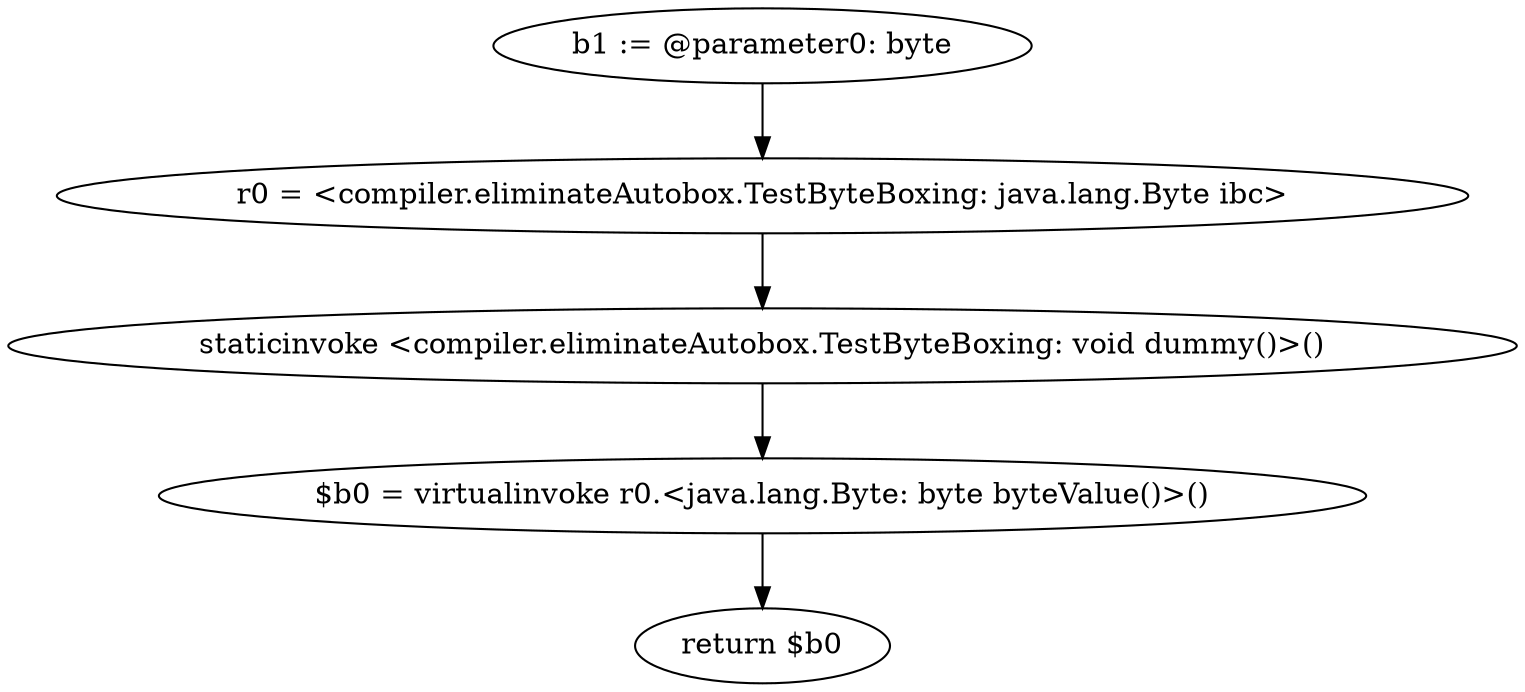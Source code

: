 digraph "unitGraph" {
    "b1 := @parameter0: byte"
    "r0 = <compiler.eliminateAutobox.TestByteBoxing: java.lang.Byte ibc>"
    "staticinvoke <compiler.eliminateAutobox.TestByteBoxing: void dummy()>()"
    "$b0 = virtualinvoke r0.<java.lang.Byte: byte byteValue()>()"
    "return $b0"
    "b1 := @parameter0: byte"->"r0 = <compiler.eliminateAutobox.TestByteBoxing: java.lang.Byte ibc>";
    "r0 = <compiler.eliminateAutobox.TestByteBoxing: java.lang.Byte ibc>"->"staticinvoke <compiler.eliminateAutobox.TestByteBoxing: void dummy()>()";
    "staticinvoke <compiler.eliminateAutobox.TestByteBoxing: void dummy()>()"->"$b0 = virtualinvoke r0.<java.lang.Byte: byte byteValue()>()";
    "$b0 = virtualinvoke r0.<java.lang.Byte: byte byteValue()>()"->"return $b0";
}
